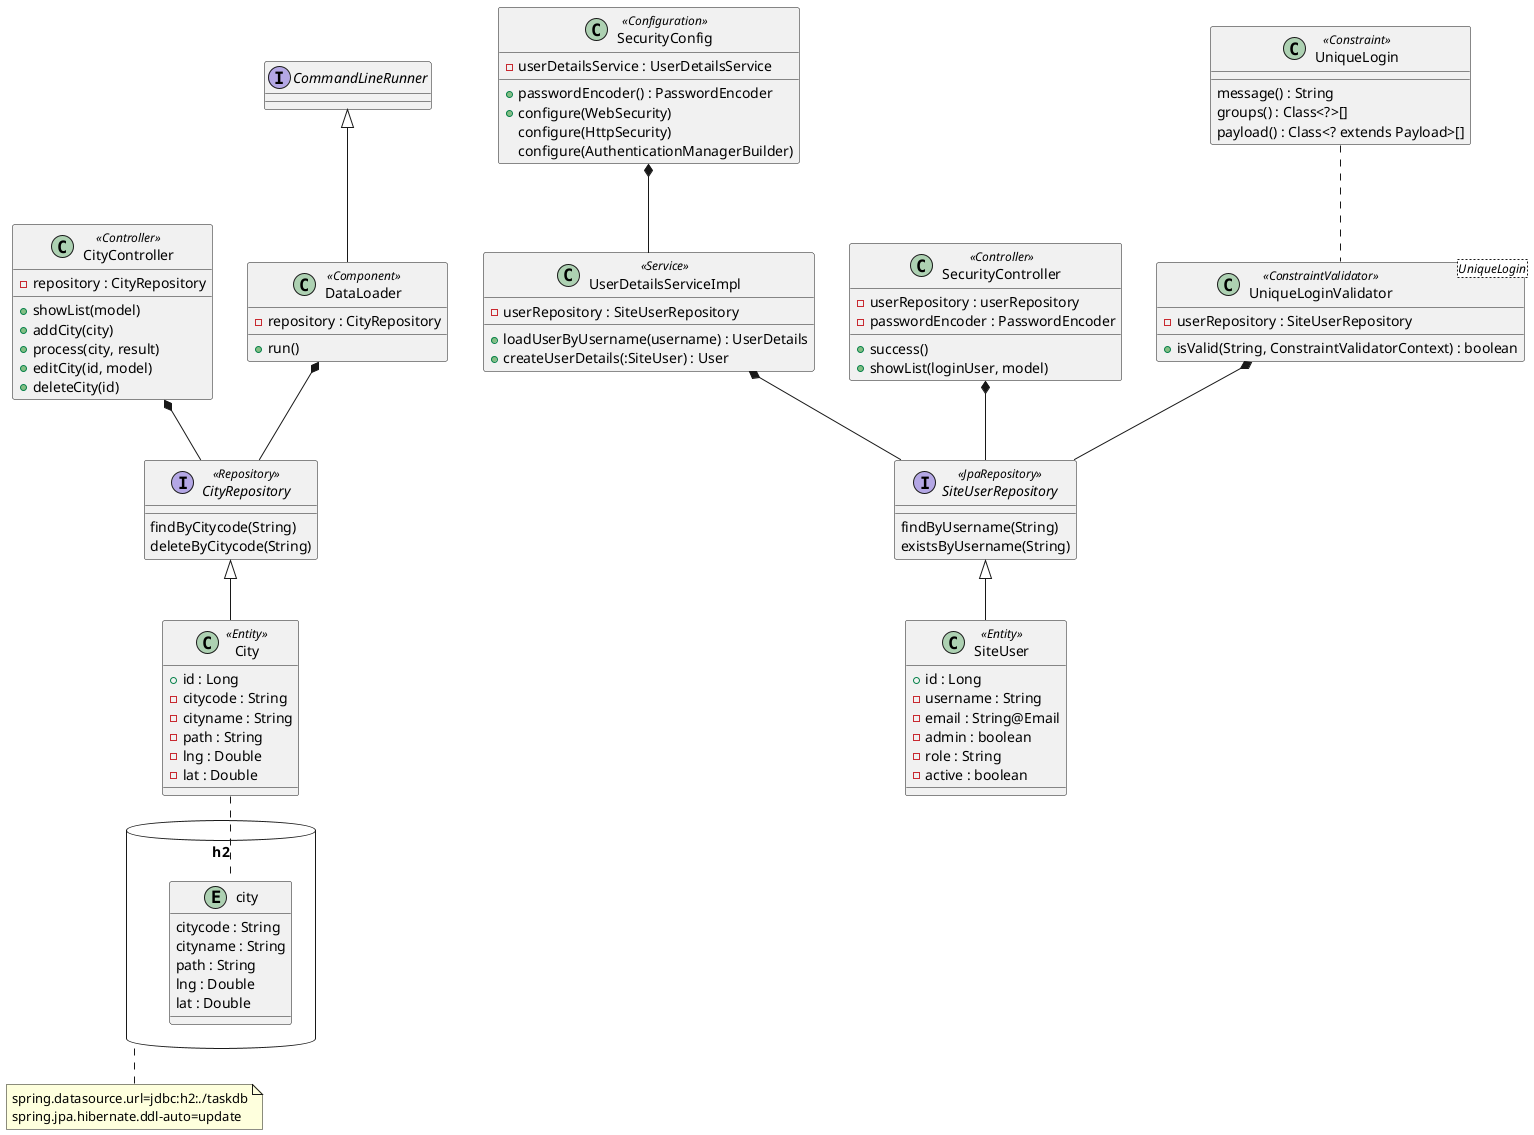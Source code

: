 @startuml

database "h2" as db {
	entity city {
		citycode : String
		cityname : String
		path : String
		lng : Double
		lat : Double
	}
}
note bottom of db : spring.datasource.url=jdbc:h2:./taskdb\nspring.jpa.hibernate.ddl-auto=update

class SecurityConfig <<Configuration>> {
	- userDetailsService : UserDetailsService
	+ passwordEncoder() : PasswordEncoder
	+ configure(WebSecurity)
	configure(HttpSecurity)
	configure(AuthenticationManagerBuilder)
}

class UserDetailsServiceImpl <<Service>> {
  - userRepository : SiteUserRepository
  + loadUserByUsername(username) : UserDetails
  + createUserDetails(:SiteUser) : User
}

class SecurityController <<Controller>> {
  - userRepository : userRepository
  - passwordEncoder : PasswordEncoder
  + success()
  + showList(loginUser, model)
}

class SiteUser <<Entity>> {
  + id : Long
  - username : String
  - email : String@Email
  - admin : boolean
  - role : String
  - active : boolean
}

class UniqueLoginValidator<UniqueLogin> <<ConstraintValidator>> {
  - userRepository : SiteUserRepository
  + isValid(String, ConstraintValidatorContext) : boolean
}

class UniqueLogin <<Constraint>> {
  message() : String
  groups() : Class<?>[]
  payload() : Class<? extends Payload>[]
}

interface SiteUserRepository <<JpaRepository>> {
	findByUsername(String)
	existsByUsername(String)
}
SecurityConfig *-- UserDetailsServiceImpl
UserDetailsServiceImpl *-- SiteUserRepository
SecurityController *-- SiteUserRepository
UniqueLoginValidator *-- SiteUserRepository
UniqueLogin .. UniqueLoginValidator
SiteUserRepository <|-- SiteUser

class City <<Entity>> {
  + id : Long
  - citycode : String
  - cityname : String
  - path : String
  - lng : Double
  - lat : Double
}
City .. city

interface CityRepository <<Repository>> {
	findByCitycode(String)
	deleteByCitycode(String)
}

class CityController <<Controller>> {
  - repository : CityRepository
  + showList(model)
  + addCity(city)
  + process(city, result)
  + editCity(id, model)
  + deleteCity(id)
}

interface CommandLineRunner

class DataLoader <<Component>> {
  - repository : CityRepository
  + run()
}

CityRepository <|-- City
DataLoader *-- CityRepository
CommandLineRunner <|-- DataLoader

CityController *-- CityRepository
@enduml

